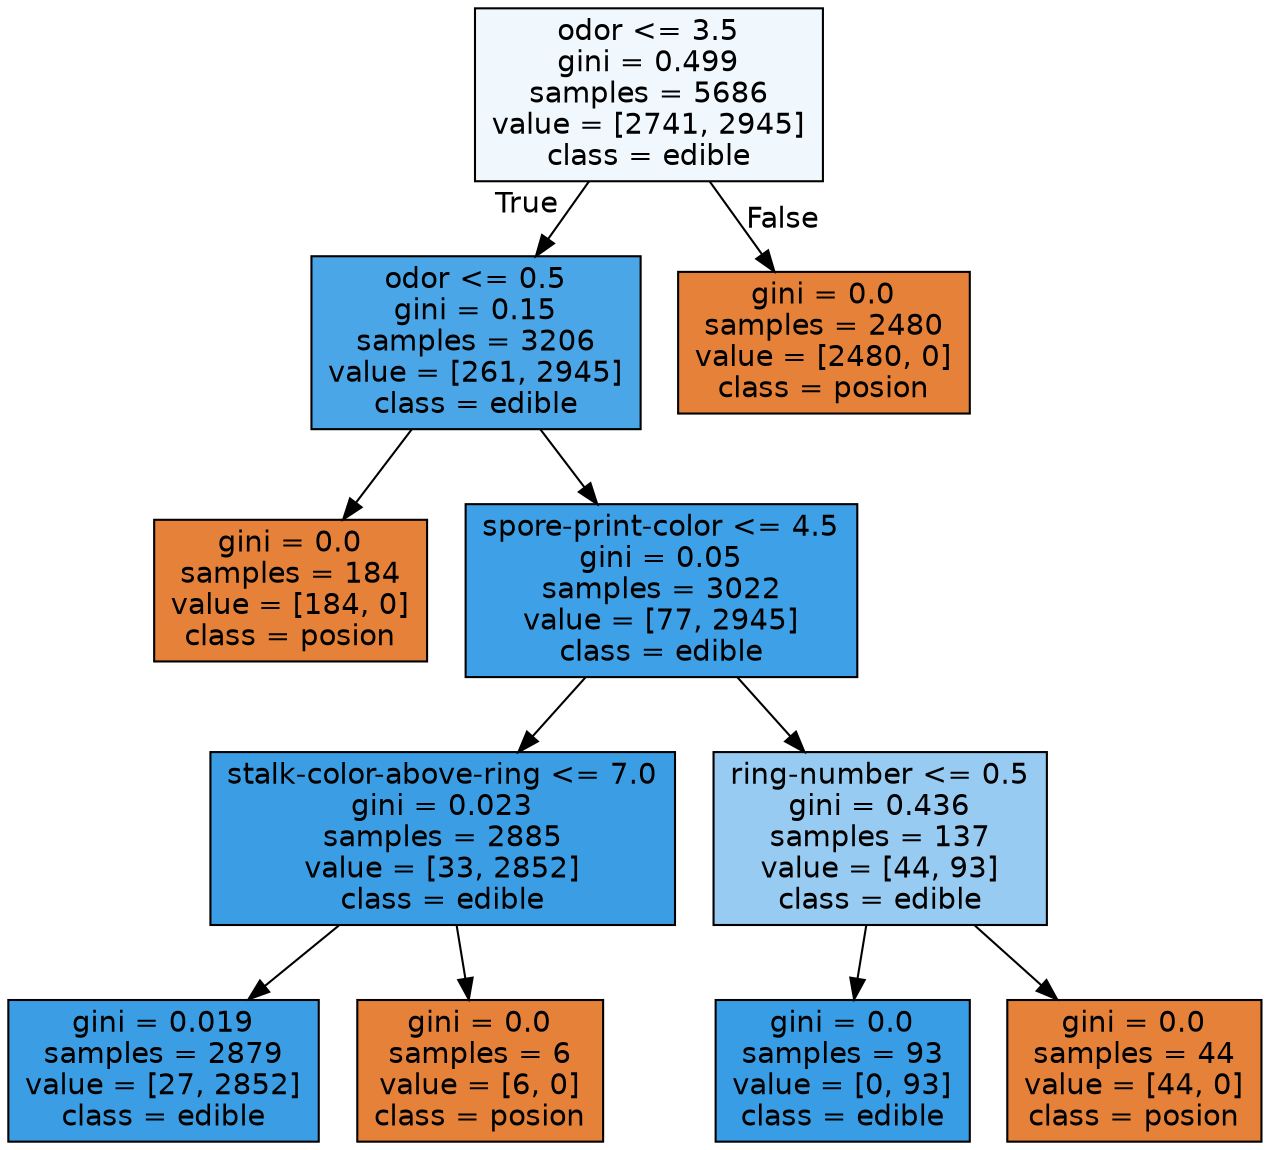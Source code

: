 digraph Tree {
node [shape=box, style="filled", color="black", fontname="helvetica"] ;
edge [fontname="helvetica"] ;
0 [label="odor <= 3.5\ngini = 0.499\nsamples = 5686\nvalue = [2741, 2945]\nclass = edible", fillcolor="#f1f8fd"] ;
1 [label="odor <= 0.5\ngini = 0.15\nsamples = 3206\nvalue = [261, 2945]\nclass = edible", fillcolor="#4ba6e7"] ;
0 -> 1 [labeldistance=2.5, labelangle=45, headlabel="True"] ;
2 [label="gini = 0.0\nsamples = 184\nvalue = [184, 0]\nclass = posion", fillcolor="#e58139"] ;
1 -> 2 ;
3 [label="spore-print-color <= 4.5\ngini = 0.05\nsamples = 3022\nvalue = [77, 2945]\nclass = edible", fillcolor="#3ea0e6"] ;
1 -> 3 ;
4 [label="stalk-color-above-ring <= 7.0\ngini = 0.023\nsamples = 2885\nvalue = [33, 2852]\nclass = edible", fillcolor="#3b9ee5"] ;
3 -> 4 ;
5 [label="gini = 0.019\nsamples = 2879\nvalue = [27, 2852]\nclass = edible", fillcolor="#3b9ee5"] ;
4 -> 5 ;
6 [label="gini = 0.0\nsamples = 6\nvalue = [6, 0]\nclass = posion", fillcolor="#e58139"] ;
4 -> 6 ;
7 [label="ring-number <= 0.5\ngini = 0.436\nsamples = 137\nvalue = [44, 93]\nclass = edible", fillcolor="#97cbf1"] ;
3 -> 7 ;
8 [label="gini = 0.0\nsamples = 93\nvalue = [0, 93]\nclass = edible", fillcolor="#399de5"] ;
7 -> 8 ;
9 [label="gini = 0.0\nsamples = 44\nvalue = [44, 0]\nclass = posion", fillcolor="#e58139"] ;
7 -> 9 ;
10 [label="gini = 0.0\nsamples = 2480\nvalue = [2480, 0]\nclass = posion", fillcolor="#e58139"] ;
0 -> 10 [labeldistance=2.5, labelangle=-45, headlabel="False"] ;
}